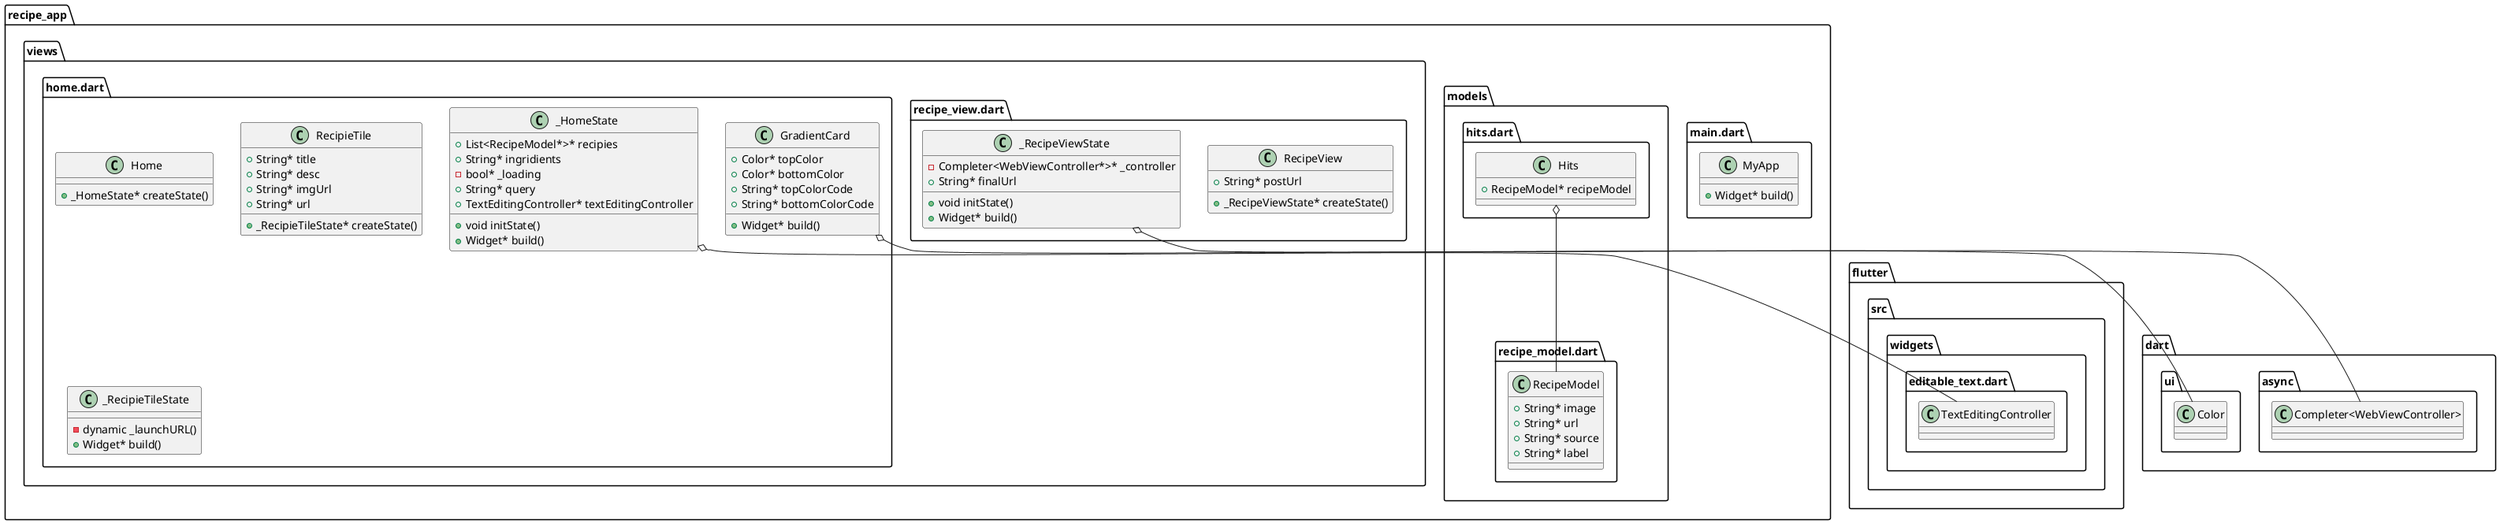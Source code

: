 @startuml
set namespaceSeparator ::

class "recipe_app::main.dart::MyApp" {
  +Widget* build()
}

class "recipe_app::models::hits.dart::Hits" {
  +RecipeModel* recipeModel
}

"recipe_app::models::hits.dart::Hits" o-- "recipe_app::models::recipe_model.dart::RecipeModel"



class "recipe_app::models::recipe_model.dart::RecipeModel" {
  +String* image
  +String* url
  +String* source
  +String* label
}



class "recipe_app::views::home.dart::Home" {
  +_HomeState* createState()
}

class "recipe_app::views::home.dart::_HomeState" {
  +List<RecipeModel*>* recipies
  +String* ingridients
  -bool* _loading
  +String* query
  +TextEditingController* textEditingController
  +void initState()
  +Widget* build()
}

"recipe_app::views::home.dart::_HomeState" o-- "flutter::src::widgets::editable_text.dart::TextEditingController"

class "recipe_app::views::home.dart::RecipieTile" {
  +String* title
  +String* desc
  +String* imgUrl
  +String* url
  +_RecipieTileState* createState()
}

class "recipe_app::views::home.dart::_RecipieTileState" {
  -dynamic _launchURL()
  +Widget* build()
}

class "recipe_app::views::home.dart::GradientCard" {
  +Color* topColor
  +Color* bottomColor
  +String* topColorCode
  +String* bottomColorCode
  +Widget* build()
}

"recipe_app::views::home.dart::GradientCard" o-- "dart::ui::Color"

class "recipe_app::views::recipe_view.dart::RecipeView" {
  +String* postUrl
  +_RecipeViewState* createState()
}

class "recipe_app::views::recipe_view.dart::_RecipeViewState" {
  -Completer<WebViewController*>* _controller
  +String* finalUrl
  +void initState()
  +Widget* build()
}

"recipe_app::views::recipe_view.dart::_RecipeViewState" o-- "dart::async::Completer<WebViewController>"


@enduml
